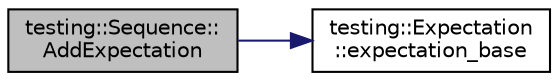 digraph "testing::Sequence::AddExpectation"
{
  edge [fontname="Helvetica",fontsize="10",labelfontname="Helvetica",labelfontsize="10"];
  node [fontname="Helvetica",fontsize="10",shape=record];
  rankdir="LR";
  Node2 [label="testing::Sequence::\lAddExpectation",height=0.2,width=0.4,color="black", fillcolor="grey75", style="filled", fontcolor="black"];
  Node2 -> Node3 [color="midnightblue",fontsize="10",style="solid",fontname="Helvetica"];
  Node3 [label="testing::Expectation\l::expectation_base",height=0.2,width=0.4,color="black", fillcolor="white", style="filled",URL="$d4/d58/classtesting_1_1_expectation.html#abd4dcb022d192d92b529d1ddefbfd8a9"];
}
